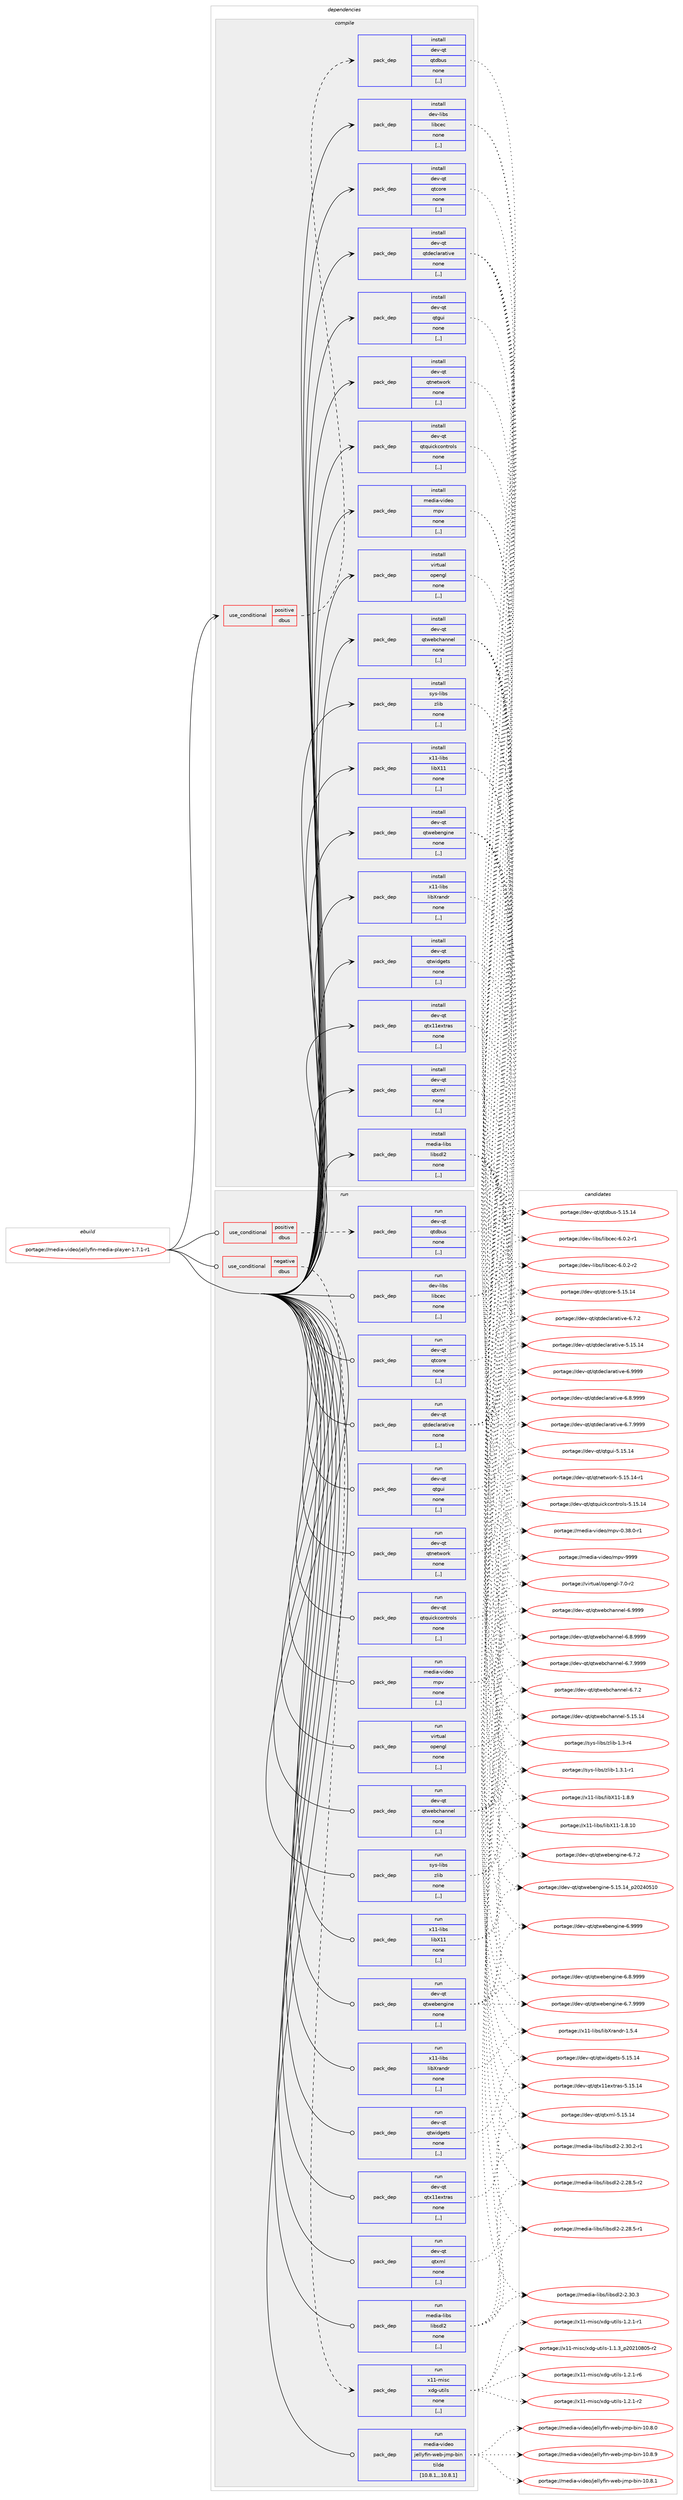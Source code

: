 digraph prolog {

# *************
# Graph options
# *************

newrank=true;
concentrate=true;
compound=true;
graph [rankdir=LR,fontname=Helvetica,fontsize=10,ranksep=1.5];#, ranksep=2.5, nodesep=0.2];
edge  [arrowhead=vee];
node  [fontname=Helvetica,fontsize=10];

# **********
# The ebuild
# **********

subgraph cluster_leftcol {
color=gray;
label=<<i>ebuild</i>>;
id [label="portage://media-video/jellyfin-media-player-1.7.1-r1", color=red, width=4, href="../media-video/jellyfin-media-player-1.7.1-r1.svg"];
}

# ****************
# The dependencies
# ****************

subgraph cluster_midcol {
color=gray;
label=<<i>dependencies</i>>;
subgraph cluster_compile {
fillcolor="#eeeeee";
style=filled;
label=<<i>compile</i>>;
subgraph cond84114 {
dependency329049 [label=<<TABLE BORDER="0" CELLBORDER="1" CELLSPACING="0" CELLPADDING="4"><TR><TD ROWSPAN="3" CELLPADDING="10">use_conditional</TD></TR><TR><TD>positive</TD></TR><TR><TD>dbus</TD></TR></TABLE>>, shape=none, color=red];
subgraph pack242424 {
dependency329050 [label=<<TABLE BORDER="0" CELLBORDER="1" CELLSPACING="0" CELLPADDING="4" WIDTH="220"><TR><TD ROWSPAN="6" CELLPADDING="30">pack_dep</TD></TR><TR><TD WIDTH="110">install</TD></TR><TR><TD>dev-qt</TD></TR><TR><TD>qtdbus</TD></TR><TR><TD>none</TD></TR><TR><TD>[,,]</TD></TR></TABLE>>, shape=none, color=blue];
}
dependency329049:e -> dependency329050:w [weight=20,style="dashed",arrowhead="vee"];
}
id:e -> dependency329049:w [weight=20,style="solid",arrowhead="vee"];
subgraph pack242425 {
dependency329051 [label=<<TABLE BORDER="0" CELLBORDER="1" CELLSPACING="0" CELLPADDING="4" WIDTH="220"><TR><TD ROWSPAN="6" CELLPADDING="30">pack_dep</TD></TR><TR><TD WIDTH="110">install</TD></TR><TR><TD>dev-libs</TD></TR><TR><TD>libcec</TD></TR><TR><TD>none</TD></TR><TR><TD>[,,]</TD></TR></TABLE>>, shape=none, color=blue];
}
id:e -> dependency329051:w [weight=20,style="solid",arrowhead="vee"];
subgraph pack242426 {
dependency329052 [label=<<TABLE BORDER="0" CELLBORDER="1" CELLSPACING="0" CELLPADDING="4" WIDTH="220"><TR><TD ROWSPAN="6" CELLPADDING="30">pack_dep</TD></TR><TR><TD WIDTH="110">install</TD></TR><TR><TD>dev-qt</TD></TR><TR><TD>qtcore</TD></TR><TR><TD>none</TD></TR><TR><TD>[,,]</TD></TR></TABLE>>, shape=none, color=blue];
}
id:e -> dependency329052:w [weight=20,style="solid",arrowhead="vee"];
subgraph pack242427 {
dependency329053 [label=<<TABLE BORDER="0" CELLBORDER="1" CELLSPACING="0" CELLPADDING="4" WIDTH="220"><TR><TD ROWSPAN="6" CELLPADDING="30">pack_dep</TD></TR><TR><TD WIDTH="110">install</TD></TR><TR><TD>dev-qt</TD></TR><TR><TD>qtdeclarative</TD></TR><TR><TD>none</TD></TR><TR><TD>[,,]</TD></TR></TABLE>>, shape=none, color=blue];
}
id:e -> dependency329053:w [weight=20,style="solid",arrowhead="vee"];
subgraph pack242428 {
dependency329054 [label=<<TABLE BORDER="0" CELLBORDER="1" CELLSPACING="0" CELLPADDING="4" WIDTH="220"><TR><TD ROWSPAN="6" CELLPADDING="30">pack_dep</TD></TR><TR><TD WIDTH="110">install</TD></TR><TR><TD>dev-qt</TD></TR><TR><TD>qtgui</TD></TR><TR><TD>none</TD></TR><TR><TD>[,,]</TD></TR></TABLE>>, shape=none, color=blue];
}
id:e -> dependency329054:w [weight=20,style="solid",arrowhead="vee"];
subgraph pack242429 {
dependency329055 [label=<<TABLE BORDER="0" CELLBORDER="1" CELLSPACING="0" CELLPADDING="4" WIDTH="220"><TR><TD ROWSPAN="6" CELLPADDING="30">pack_dep</TD></TR><TR><TD WIDTH="110">install</TD></TR><TR><TD>dev-qt</TD></TR><TR><TD>qtnetwork</TD></TR><TR><TD>none</TD></TR><TR><TD>[,,]</TD></TR></TABLE>>, shape=none, color=blue];
}
id:e -> dependency329055:w [weight=20,style="solid",arrowhead="vee"];
subgraph pack242430 {
dependency329056 [label=<<TABLE BORDER="0" CELLBORDER="1" CELLSPACING="0" CELLPADDING="4" WIDTH="220"><TR><TD ROWSPAN="6" CELLPADDING="30">pack_dep</TD></TR><TR><TD WIDTH="110">install</TD></TR><TR><TD>dev-qt</TD></TR><TR><TD>qtquickcontrols</TD></TR><TR><TD>none</TD></TR><TR><TD>[,,]</TD></TR></TABLE>>, shape=none, color=blue];
}
id:e -> dependency329056:w [weight=20,style="solid",arrowhead="vee"];
subgraph pack242431 {
dependency329057 [label=<<TABLE BORDER="0" CELLBORDER="1" CELLSPACING="0" CELLPADDING="4" WIDTH="220"><TR><TD ROWSPAN="6" CELLPADDING="30">pack_dep</TD></TR><TR><TD WIDTH="110">install</TD></TR><TR><TD>dev-qt</TD></TR><TR><TD>qtwebchannel</TD></TR><TR><TD>none</TD></TR><TR><TD>[,,]</TD></TR></TABLE>>, shape=none, color=blue];
}
id:e -> dependency329057:w [weight=20,style="solid",arrowhead="vee"];
subgraph pack242432 {
dependency329058 [label=<<TABLE BORDER="0" CELLBORDER="1" CELLSPACING="0" CELLPADDING="4" WIDTH="220"><TR><TD ROWSPAN="6" CELLPADDING="30">pack_dep</TD></TR><TR><TD WIDTH="110">install</TD></TR><TR><TD>dev-qt</TD></TR><TR><TD>qtwebengine</TD></TR><TR><TD>none</TD></TR><TR><TD>[,,]</TD></TR></TABLE>>, shape=none, color=blue];
}
id:e -> dependency329058:w [weight=20,style="solid",arrowhead="vee"];
subgraph pack242433 {
dependency329059 [label=<<TABLE BORDER="0" CELLBORDER="1" CELLSPACING="0" CELLPADDING="4" WIDTH="220"><TR><TD ROWSPAN="6" CELLPADDING="30">pack_dep</TD></TR><TR><TD WIDTH="110">install</TD></TR><TR><TD>dev-qt</TD></TR><TR><TD>qtwidgets</TD></TR><TR><TD>none</TD></TR><TR><TD>[,,]</TD></TR></TABLE>>, shape=none, color=blue];
}
id:e -> dependency329059:w [weight=20,style="solid",arrowhead="vee"];
subgraph pack242434 {
dependency329060 [label=<<TABLE BORDER="0" CELLBORDER="1" CELLSPACING="0" CELLPADDING="4" WIDTH="220"><TR><TD ROWSPAN="6" CELLPADDING="30">pack_dep</TD></TR><TR><TD WIDTH="110">install</TD></TR><TR><TD>dev-qt</TD></TR><TR><TD>qtx11extras</TD></TR><TR><TD>none</TD></TR><TR><TD>[,,]</TD></TR></TABLE>>, shape=none, color=blue];
}
id:e -> dependency329060:w [weight=20,style="solid",arrowhead="vee"];
subgraph pack242435 {
dependency329061 [label=<<TABLE BORDER="0" CELLBORDER="1" CELLSPACING="0" CELLPADDING="4" WIDTH="220"><TR><TD ROWSPAN="6" CELLPADDING="30">pack_dep</TD></TR><TR><TD WIDTH="110">install</TD></TR><TR><TD>dev-qt</TD></TR><TR><TD>qtxml</TD></TR><TR><TD>none</TD></TR><TR><TD>[,,]</TD></TR></TABLE>>, shape=none, color=blue];
}
id:e -> dependency329061:w [weight=20,style="solid",arrowhead="vee"];
subgraph pack242436 {
dependency329062 [label=<<TABLE BORDER="0" CELLBORDER="1" CELLSPACING="0" CELLPADDING="4" WIDTH="220"><TR><TD ROWSPAN="6" CELLPADDING="30">pack_dep</TD></TR><TR><TD WIDTH="110">install</TD></TR><TR><TD>media-libs</TD></TR><TR><TD>libsdl2</TD></TR><TR><TD>none</TD></TR><TR><TD>[,,]</TD></TR></TABLE>>, shape=none, color=blue];
}
id:e -> dependency329062:w [weight=20,style="solid",arrowhead="vee"];
subgraph pack242437 {
dependency329063 [label=<<TABLE BORDER="0" CELLBORDER="1" CELLSPACING="0" CELLPADDING="4" WIDTH="220"><TR><TD ROWSPAN="6" CELLPADDING="30">pack_dep</TD></TR><TR><TD WIDTH="110">install</TD></TR><TR><TD>media-video</TD></TR><TR><TD>mpv</TD></TR><TR><TD>none</TD></TR><TR><TD>[,,]</TD></TR></TABLE>>, shape=none, color=blue];
}
id:e -> dependency329063:w [weight=20,style="solid",arrowhead="vee"];
subgraph pack242438 {
dependency329064 [label=<<TABLE BORDER="0" CELLBORDER="1" CELLSPACING="0" CELLPADDING="4" WIDTH="220"><TR><TD ROWSPAN="6" CELLPADDING="30">pack_dep</TD></TR><TR><TD WIDTH="110">install</TD></TR><TR><TD>sys-libs</TD></TR><TR><TD>zlib</TD></TR><TR><TD>none</TD></TR><TR><TD>[,,]</TD></TR></TABLE>>, shape=none, color=blue];
}
id:e -> dependency329064:w [weight=20,style="solid",arrowhead="vee"];
subgraph pack242439 {
dependency329065 [label=<<TABLE BORDER="0" CELLBORDER="1" CELLSPACING="0" CELLPADDING="4" WIDTH="220"><TR><TD ROWSPAN="6" CELLPADDING="30">pack_dep</TD></TR><TR><TD WIDTH="110">install</TD></TR><TR><TD>virtual</TD></TR><TR><TD>opengl</TD></TR><TR><TD>none</TD></TR><TR><TD>[,,]</TD></TR></TABLE>>, shape=none, color=blue];
}
id:e -> dependency329065:w [weight=20,style="solid",arrowhead="vee"];
subgraph pack242440 {
dependency329066 [label=<<TABLE BORDER="0" CELLBORDER="1" CELLSPACING="0" CELLPADDING="4" WIDTH="220"><TR><TD ROWSPAN="6" CELLPADDING="30">pack_dep</TD></TR><TR><TD WIDTH="110">install</TD></TR><TR><TD>x11-libs</TD></TR><TR><TD>libX11</TD></TR><TR><TD>none</TD></TR><TR><TD>[,,]</TD></TR></TABLE>>, shape=none, color=blue];
}
id:e -> dependency329066:w [weight=20,style="solid",arrowhead="vee"];
subgraph pack242441 {
dependency329067 [label=<<TABLE BORDER="0" CELLBORDER="1" CELLSPACING="0" CELLPADDING="4" WIDTH="220"><TR><TD ROWSPAN="6" CELLPADDING="30">pack_dep</TD></TR><TR><TD WIDTH="110">install</TD></TR><TR><TD>x11-libs</TD></TR><TR><TD>libXrandr</TD></TR><TR><TD>none</TD></TR><TR><TD>[,,]</TD></TR></TABLE>>, shape=none, color=blue];
}
id:e -> dependency329067:w [weight=20,style="solid",arrowhead="vee"];
}
subgraph cluster_compileandrun {
fillcolor="#eeeeee";
style=filled;
label=<<i>compile and run</i>>;
}
subgraph cluster_run {
fillcolor="#eeeeee";
style=filled;
label=<<i>run</i>>;
subgraph cond84115 {
dependency329068 [label=<<TABLE BORDER="0" CELLBORDER="1" CELLSPACING="0" CELLPADDING="4"><TR><TD ROWSPAN="3" CELLPADDING="10">use_conditional</TD></TR><TR><TD>negative</TD></TR><TR><TD>dbus</TD></TR></TABLE>>, shape=none, color=red];
subgraph pack242442 {
dependency329069 [label=<<TABLE BORDER="0" CELLBORDER="1" CELLSPACING="0" CELLPADDING="4" WIDTH="220"><TR><TD ROWSPAN="6" CELLPADDING="30">pack_dep</TD></TR><TR><TD WIDTH="110">run</TD></TR><TR><TD>x11-misc</TD></TR><TR><TD>xdg-utils</TD></TR><TR><TD>none</TD></TR><TR><TD>[,,]</TD></TR></TABLE>>, shape=none, color=blue];
}
dependency329068:e -> dependency329069:w [weight=20,style="dashed",arrowhead="vee"];
}
id:e -> dependency329068:w [weight=20,style="solid",arrowhead="odot"];
subgraph cond84116 {
dependency329070 [label=<<TABLE BORDER="0" CELLBORDER="1" CELLSPACING="0" CELLPADDING="4"><TR><TD ROWSPAN="3" CELLPADDING="10">use_conditional</TD></TR><TR><TD>positive</TD></TR><TR><TD>dbus</TD></TR></TABLE>>, shape=none, color=red];
subgraph pack242443 {
dependency329071 [label=<<TABLE BORDER="0" CELLBORDER="1" CELLSPACING="0" CELLPADDING="4" WIDTH="220"><TR><TD ROWSPAN="6" CELLPADDING="30">pack_dep</TD></TR><TR><TD WIDTH="110">run</TD></TR><TR><TD>dev-qt</TD></TR><TR><TD>qtdbus</TD></TR><TR><TD>none</TD></TR><TR><TD>[,,]</TD></TR></TABLE>>, shape=none, color=blue];
}
dependency329070:e -> dependency329071:w [weight=20,style="dashed",arrowhead="vee"];
}
id:e -> dependency329070:w [weight=20,style="solid",arrowhead="odot"];
subgraph pack242444 {
dependency329072 [label=<<TABLE BORDER="0" CELLBORDER="1" CELLSPACING="0" CELLPADDING="4" WIDTH="220"><TR><TD ROWSPAN="6" CELLPADDING="30">pack_dep</TD></TR><TR><TD WIDTH="110">run</TD></TR><TR><TD>dev-libs</TD></TR><TR><TD>libcec</TD></TR><TR><TD>none</TD></TR><TR><TD>[,,]</TD></TR></TABLE>>, shape=none, color=blue];
}
id:e -> dependency329072:w [weight=20,style="solid",arrowhead="odot"];
subgraph pack242445 {
dependency329073 [label=<<TABLE BORDER="0" CELLBORDER="1" CELLSPACING="0" CELLPADDING="4" WIDTH="220"><TR><TD ROWSPAN="6" CELLPADDING="30">pack_dep</TD></TR><TR><TD WIDTH="110">run</TD></TR><TR><TD>dev-qt</TD></TR><TR><TD>qtcore</TD></TR><TR><TD>none</TD></TR><TR><TD>[,,]</TD></TR></TABLE>>, shape=none, color=blue];
}
id:e -> dependency329073:w [weight=20,style="solid",arrowhead="odot"];
subgraph pack242446 {
dependency329074 [label=<<TABLE BORDER="0" CELLBORDER="1" CELLSPACING="0" CELLPADDING="4" WIDTH="220"><TR><TD ROWSPAN="6" CELLPADDING="30">pack_dep</TD></TR><TR><TD WIDTH="110">run</TD></TR><TR><TD>dev-qt</TD></TR><TR><TD>qtdeclarative</TD></TR><TR><TD>none</TD></TR><TR><TD>[,,]</TD></TR></TABLE>>, shape=none, color=blue];
}
id:e -> dependency329074:w [weight=20,style="solid",arrowhead="odot"];
subgraph pack242447 {
dependency329075 [label=<<TABLE BORDER="0" CELLBORDER="1" CELLSPACING="0" CELLPADDING="4" WIDTH="220"><TR><TD ROWSPAN="6" CELLPADDING="30">pack_dep</TD></TR><TR><TD WIDTH="110">run</TD></TR><TR><TD>dev-qt</TD></TR><TR><TD>qtgui</TD></TR><TR><TD>none</TD></TR><TR><TD>[,,]</TD></TR></TABLE>>, shape=none, color=blue];
}
id:e -> dependency329075:w [weight=20,style="solid",arrowhead="odot"];
subgraph pack242448 {
dependency329076 [label=<<TABLE BORDER="0" CELLBORDER="1" CELLSPACING="0" CELLPADDING="4" WIDTH="220"><TR><TD ROWSPAN="6" CELLPADDING="30">pack_dep</TD></TR><TR><TD WIDTH="110">run</TD></TR><TR><TD>dev-qt</TD></TR><TR><TD>qtnetwork</TD></TR><TR><TD>none</TD></TR><TR><TD>[,,]</TD></TR></TABLE>>, shape=none, color=blue];
}
id:e -> dependency329076:w [weight=20,style="solid",arrowhead="odot"];
subgraph pack242449 {
dependency329077 [label=<<TABLE BORDER="0" CELLBORDER="1" CELLSPACING="0" CELLPADDING="4" WIDTH="220"><TR><TD ROWSPAN="6" CELLPADDING="30">pack_dep</TD></TR><TR><TD WIDTH="110">run</TD></TR><TR><TD>dev-qt</TD></TR><TR><TD>qtquickcontrols</TD></TR><TR><TD>none</TD></TR><TR><TD>[,,]</TD></TR></TABLE>>, shape=none, color=blue];
}
id:e -> dependency329077:w [weight=20,style="solid",arrowhead="odot"];
subgraph pack242450 {
dependency329078 [label=<<TABLE BORDER="0" CELLBORDER="1" CELLSPACING="0" CELLPADDING="4" WIDTH="220"><TR><TD ROWSPAN="6" CELLPADDING="30">pack_dep</TD></TR><TR><TD WIDTH="110">run</TD></TR><TR><TD>dev-qt</TD></TR><TR><TD>qtwebchannel</TD></TR><TR><TD>none</TD></TR><TR><TD>[,,]</TD></TR></TABLE>>, shape=none, color=blue];
}
id:e -> dependency329078:w [weight=20,style="solid",arrowhead="odot"];
subgraph pack242451 {
dependency329079 [label=<<TABLE BORDER="0" CELLBORDER="1" CELLSPACING="0" CELLPADDING="4" WIDTH="220"><TR><TD ROWSPAN="6" CELLPADDING="30">pack_dep</TD></TR><TR><TD WIDTH="110">run</TD></TR><TR><TD>dev-qt</TD></TR><TR><TD>qtwebengine</TD></TR><TR><TD>none</TD></TR><TR><TD>[,,]</TD></TR></TABLE>>, shape=none, color=blue];
}
id:e -> dependency329079:w [weight=20,style="solid",arrowhead="odot"];
subgraph pack242452 {
dependency329080 [label=<<TABLE BORDER="0" CELLBORDER="1" CELLSPACING="0" CELLPADDING="4" WIDTH="220"><TR><TD ROWSPAN="6" CELLPADDING="30">pack_dep</TD></TR><TR><TD WIDTH="110">run</TD></TR><TR><TD>dev-qt</TD></TR><TR><TD>qtwidgets</TD></TR><TR><TD>none</TD></TR><TR><TD>[,,]</TD></TR></TABLE>>, shape=none, color=blue];
}
id:e -> dependency329080:w [weight=20,style="solid",arrowhead="odot"];
subgraph pack242453 {
dependency329081 [label=<<TABLE BORDER="0" CELLBORDER="1" CELLSPACING="0" CELLPADDING="4" WIDTH="220"><TR><TD ROWSPAN="6" CELLPADDING="30">pack_dep</TD></TR><TR><TD WIDTH="110">run</TD></TR><TR><TD>dev-qt</TD></TR><TR><TD>qtx11extras</TD></TR><TR><TD>none</TD></TR><TR><TD>[,,]</TD></TR></TABLE>>, shape=none, color=blue];
}
id:e -> dependency329081:w [weight=20,style="solid",arrowhead="odot"];
subgraph pack242454 {
dependency329082 [label=<<TABLE BORDER="0" CELLBORDER="1" CELLSPACING="0" CELLPADDING="4" WIDTH="220"><TR><TD ROWSPAN="6" CELLPADDING="30">pack_dep</TD></TR><TR><TD WIDTH="110">run</TD></TR><TR><TD>dev-qt</TD></TR><TR><TD>qtxml</TD></TR><TR><TD>none</TD></TR><TR><TD>[,,]</TD></TR></TABLE>>, shape=none, color=blue];
}
id:e -> dependency329082:w [weight=20,style="solid",arrowhead="odot"];
subgraph pack242455 {
dependency329083 [label=<<TABLE BORDER="0" CELLBORDER="1" CELLSPACING="0" CELLPADDING="4" WIDTH="220"><TR><TD ROWSPAN="6" CELLPADDING="30">pack_dep</TD></TR><TR><TD WIDTH="110">run</TD></TR><TR><TD>media-libs</TD></TR><TR><TD>libsdl2</TD></TR><TR><TD>none</TD></TR><TR><TD>[,,]</TD></TR></TABLE>>, shape=none, color=blue];
}
id:e -> dependency329083:w [weight=20,style="solid",arrowhead="odot"];
subgraph pack242456 {
dependency329084 [label=<<TABLE BORDER="0" CELLBORDER="1" CELLSPACING="0" CELLPADDING="4" WIDTH="220"><TR><TD ROWSPAN="6" CELLPADDING="30">pack_dep</TD></TR><TR><TD WIDTH="110">run</TD></TR><TR><TD>media-video</TD></TR><TR><TD>jellyfin-web-jmp-bin</TD></TR><TR><TD>tilde</TD></TR><TR><TD>[10.8.1,,,10.8.1]</TD></TR></TABLE>>, shape=none, color=blue];
}
id:e -> dependency329084:w [weight=20,style="solid",arrowhead="odot"];
subgraph pack242457 {
dependency329085 [label=<<TABLE BORDER="0" CELLBORDER="1" CELLSPACING="0" CELLPADDING="4" WIDTH="220"><TR><TD ROWSPAN="6" CELLPADDING="30">pack_dep</TD></TR><TR><TD WIDTH="110">run</TD></TR><TR><TD>media-video</TD></TR><TR><TD>mpv</TD></TR><TR><TD>none</TD></TR><TR><TD>[,,]</TD></TR></TABLE>>, shape=none, color=blue];
}
id:e -> dependency329085:w [weight=20,style="solid",arrowhead="odot"];
subgraph pack242458 {
dependency329086 [label=<<TABLE BORDER="0" CELLBORDER="1" CELLSPACING="0" CELLPADDING="4" WIDTH="220"><TR><TD ROWSPAN="6" CELLPADDING="30">pack_dep</TD></TR><TR><TD WIDTH="110">run</TD></TR><TR><TD>sys-libs</TD></TR><TR><TD>zlib</TD></TR><TR><TD>none</TD></TR><TR><TD>[,,]</TD></TR></TABLE>>, shape=none, color=blue];
}
id:e -> dependency329086:w [weight=20,style="solid",arrowhead="odot"];
subgraph pack242459 {
dependency329087 [label=<<TABLE BORDER="0" CELLBORDER="1" CELLSPACING="0" CELLPADDING="4" WIDTH="220"><TR><TD ROWSPAN="6" CELLPADDING="30">pack_dep</TD></TR><TR><TD WIDTH="110">run</TD></TR><TR><TD>virtual</TD></TR><TR><TD>opengl</TD></TR><TR><TD>none</TD></TR><TR><TD>[,,]</TD></TR></TABLE>>, shape=none, color=blue];
}
id:e -> dependency329087:w [weight=20,style="solid",arrowhead="odot"];
subgraph pack242460 {
dependency329088 [label=<<TABLE BORDER="0" CELLBORDER="1" CELLSPACING="0" CELLPADDING="4" WIDTH="220"><TR><TD ROWSPAN="6" CELLPADDING="30">pack_dep</TD></TR><TR><TD WIDTH="110">run</TD></TR><TR><TD>x11-libs</TD></TR><TR><TD>libX11</TD></TR><TR><TD>none</TD></TR><TR><TD>[,,]</TD></TR></TABLE>>, shape=none, color=blue];
}
id:e -> dependency329088:w [weight=20,style="solid",arrowhead="odot"];
subgraph pack242461 {
dependency329089 [label=<<TABLE BORDER="0" CELLBORDER="1" CELLSPACING="0" CELLPADDING="4" WIDTH="220"><TR><TD ROWSPAN="6" CELLPADDING="30">pack_dep</TD></TR><TR><TD WIDTH="110">run</TD></TR><TR><TD>x11-libs</TD></TR><TR><TD>libXrandr</TD></TR><TR><TD>none</TD></TR><TR><TD>[,,]</TD></TR></TABLE>>, shape=none, color=blue];
}
id:e -> dependency329089:w [weight=20,style="solid",arrowhead="odot"];
}
}

# **************
# The candidates
# **************

subgraph cluster_choices {
rank=same;
color=gray;
label=<<i>candidates</i>>;

subgraph choice242424 {
color=black;
nodesep=1;
choice1001011184511311647113116100981171154553464953464952 [label="portage://dev-qt/qtdbus-5.15.14", color=red, width=4,href="../dev-qt/qtdbus-5.15.14.svg"];
dependency329050:e -> choice1001011184511311647113116100981171154553464953464952:w [style=dotted,weight="100"];
}
subgraph choice242425 {
color=black;
nodesep=1;
choice1001011184510810598115471081059899101994554464846504511450 [label="portage://dev-libs/libcec-6.0.2-r2", color=red, width=4,href="../dev-libs/libcec-6.0.2-r2.svg"];
choice1001011184510810598115471081059899101994554464846504511449 [label="portage://dev-libs/libcec-6.0.2-r1", color=red, width=4,href="../dev-libs/libcec-6.0.2-r1.svg"];
dependency329051:e -> choice1001011184510810598115471081059899101994554464846504511450:w [style=dotted,weight="100"];
dependency329051:e -> choice1001011184510810598115471081059899101994554464846504511449:w [style=dotted,weight="100"];
}
subgraph choice242426 {
color=black;
nodesep=1;
choice1001011184511311647113116991111141014553464953464952 [label="portage://dev-qt/qtcore-5.15.14", color=red, width=4,href="../dev-qt/qtcore-5.15.14.svg"];
dependency329052:e -> choice1001011184511311647113116991111141014553464953464952:w [style=dotted,weight="100"];
}
subgraph choice242427 {
color=black;
nodesep=1;
choice100101118451131164711311610010199108971149711610511810145544657575757 [label="portage://dev-qt/qtdeclarative-6.9999", color=red, width=4,href="../dev-qt/qtdeclarative-6.9999.svg"];
choice1001011184511311647113116100101991089711497116105118101455446564657575757 [label="portage://dev-qt/qtdeclarative-6.8.9999", color=red, width=4,href="../dev-qt/qtdeclarative-6.8.9999.svg"];
choice1001011184511311647113116100101991089711497116105118101455446554657575757 [label="portage://dev-qt/qtdeclarative-6.7.9999", color=red, width=4,href="../dev-qt/qtdeclarative-6.7.9999.svg"];
choice1001011184511311647113116100101991089711497116105118101455446554650 [label="portage://dev-qt/qtdeclarative-6.7.2", color=red, width=4,href="../dev-qt/qtdeclarative-6.7.2.svg"];
choice10010111845113116471131161001019910897114971161051181014553464953464952 [label="portage://dev-qt/qtdeclarative-5.15.14", color=red, width=4,href="../dev-qt/qtdeclarative-5.15.14.svg"];
dependency329053:e -> choice100101118451131164711311610010199108971149711610511810145544657575757:w [style=dotted,weight="100"];
dependency329053:e -> choice1001011184511311647113116100101991089711497116105118101455446564657575757:w [style=dotted,weight="100"];
dependency329053:e -> choice1001011184511311647113116100101991089711497116105118101455446554657575757:w [style=dotted,weight="100"];
dependency329053:e -> choice1001011184511311647113116100101991089711497116105118101455446554650:w [style=dotted,weight="100"];
dependency329053:e -> choice10010111845113116471131161001019910897114971161051181014553464953464952:w [style=dotted,weight="100"];
}
subgraph choice242428 {
color=black;
nodesep=1;
choice10010111845113116471131161031171054553464953464952 [label="portage://dev-qt/qtgui-5.15.14", color=red, width=4,href="../dev-qt/qtgui-5.15.14.svg"];
dependency329054:e -> choice10010111845113116471131161031171054553464953464952:w [style=dotted,weight="100"];
}
subgraph choice242429 {
color=black;
nodesep=1;
choice100101118451131164711311611010111611911111410745534649534649524511449 [label="portage://dev-qt/qtnetwork-5.15.14-r1", color=red, width=4,href="../dev-qt/qtnetwork-5.15.14-r1.svg"];
dependency329055:e -> choice100101118451131164711311611010111611911111410745534649534649524511449:w [style=dotted,weight="100"];
}
subgraph choice242430 {
color=black;
nodesep=1;
choice100101118451131164711311611311710599107991111101161141111081154553464953464952 [label="portage://dev-qt/qtquickcontrols-5.15.14", color=red, width=4,href="../dev-qt/qtquickcontrols-5.15.14.svg"];
dependency329056:e -> choice100101118451131164711311611311710599107991111101161141111081154553464953464952:w [style=dotted,weight="100"];
}
subgraph choice242431 {
color=black;
nodesep=1;
choice100101118451131164711311611910198991049711011010110845544657575757 [label="portage://dev-qt/qtwebchannel-6.9999", color=red, width=4,href="../dev-qt/qtwebchannel-6.9999.svg"];
choice1001011184511311647113116119101989910497110110101108455446564657575757 [label="portage://dev-qt/qtwebchannel-6.8.9999", color=red, width=4,href="../dev-qt/qtwebchannel-6.8.9999.svg"];
choice1001011184511311647113116119101989910497110110101108455446554657575757 [label="portage://dev-qt/qtwebchannel-6.7.9999", color=red, width=4,href="../dev-qt/qtwebchannel-6.7.9999.svg"];
choice1001011184511311647113116119101989910497110110101108455446554650 [label="portage://dev-qt/qtwebchannel-6.7.2", color=red, width=4,href="../dev-qt/qtwebchannel-6.7.2.svg"];
choice10010111845113116471131161191019899104971101101011084553464953464952 [label="portage://dev-qt/qtwebchannel-5.15.14", color=red, width=4,href="../dev-qt/qtwebchannel-5.15.14.svg"];
dependency329057:e -> choice100101118451131164711311611910198991049711011010110845544657575757:w [style=dotted,weight="100"];
dependency329057:e -> choice1001011184511311647113116119101989910497110110101108455446564657575757:w [style=dotted,weight="100"];
dependency329057:e -> choice1001011184511311647113116119101989910497110110101108455446554657575757:w [style=dotted,weight="100"];
dependency329057:e -> choice1001011184511311647113116119101989910497110110101108455446554650:w [style=dotted,weight="100"];
dependency329057:e -> choice10010111845113116471131161191019899104971101101011084553464953464952:w [style=dotted,weight="100"];
}
subgraph choice242432 {
color=black;
nodesep=1;
choice10010111845113116471131161191019810111010310511010145544657575757 [label="portage://dev-qt/qtwebengine-6.9999", color=red, width=4,href="../dev-qt/qtwebengine-6.9999.svg"];
choice100101118451131164711311611910198101110103105110101455446564657575757 [label="portage://dev-qt/qtwebengine-6.8.9999", color=red, width=4,href="../dev-qt/qtwebengine-6.8.9999.svg"];
choice100101118451131164711311611910198101110103105110101455446554657575757 [label="portage://dev-qt/qtwebengine-6.7.9999", color=red, width=4,href="../dev-qt/qtwebengine-6.7.9999.svg"];
choice100101118451131164711311611910198101110103105110101455446554650 [label="portage://dev-qt/qtwebengine-6.7.2", color=red, width=4,href="../dev-qt/qtwebengine-6.7.2.svg"];
choice1001011184511311647113116119101981011101031051101014553464953464952951125048505248534948 [label="portage://dev-qt/qtwebengine-5.15.14_p20240510", color=red, width=4,href="../dev-qt/qtwebengine-5.15.14_p20240510.svg"];
dependency329058:e -> choice10010111845113116471131161191019810111010310511010145544657575757:w [style=dotted,weight="100"];
dependency329058:e -> choice100101118451131164711311611910198101110103105110101455446564657575757:w [style=dotted,weight="100"];
dependency329058:e -> choice100101118451131164711311611910198101110103105110101455446554657575757:w [style=dotted,weight="100"];
dependency329058:e -> choice100101118451131164711311611910198101110103105110101455446554650:w [style=dotted,weight="100"];
dependency329058:e -> choice1001011184511311647113116119101981011101031051101014553464953464952951125048505248534948:w [style=dotted,weight="100"];
}
subgraph choice242433 {
color=black;
nodesep=1;
choice10010111845113116471131161191051001031011161154553464953464952 [label="portage://dev-qt/qtwidgets-5.15.14", color=red, width=4,href="../dev-qt/qtwidgets-5.15.14.svg"];
dependency329059:e -> choice10010111845113116471131161191051001031011161154553464953464952:w [style=dotted,weight="100"];
}
subgraph choice242434 {
color=black;
nodesep=1;
choice10010111845113116471131161204949101120116114971154553464953464952 [label="portage://dev-qt/qtx11extras-5.15.14", color=red, width=4,href="../dev-qt/qtx11extras-5.15.14.svg"];
dependency329060:e -> choice10010111845113116471131161204949101120116114971154553464953464952:w [style=dotted,weight="100"];
}
subgraph choice242435 {
color=black;
nodesep=1;
choice10010111845113116471131161201091084553464953464952 [label="portage://dev-qt/qtxml-5.15.14", color=red, width=4,href="../dev-qt/qtxml-5.15.14.svg"];
dependency329061:e -> choice10010111845113116471131161201091084553464953464952:w [style=dotted,weight="100"];
}
subgraph choice242436 {
color=black;
nodesep=1;
choice10910110010597451081059811547108105981151001085045504651484651 [label="portage://media-libs/libsdl2-2.30.3", color=red, width=4,href="../media-libs/libsdl2-2.30.3.svg"];
choice109101100105974510810598115471081059811510010850455046514846504511449 [label="portage://media-libs/libsdl2-2.30.2-r1", color=red, width=4,href="../media-libs/libsdl2-2.30.2-r1.svg"];
choice109101100105974510810598115471081059811510010850455046505646534511450 [label="portage://media-libs/libsdl2-2.28.5-r2", color=red, width=4,href="../media-libs/libsdl2-2.28.5-r2.svg"];
choice109101100105974510810598115471081059811510010850455046505646534511449 [label="portage://media-libs/libsdl2-2.28.5-r1", color=red, width=4,href="../media-libs/libsdl2-2.28.5-r1.svg"];
dependency329062:e -> choice10910110010597451081059811547108105981151001085045504651484651:w [style=dotted,weight="100"];
dependency329062:e -> choice109101100105974510810598115471081059811510010850455046514846504511449:w [style=dotted,weight="100"];
dependency329062:e -> choice109101100105974510810598115471081059811510010850455046505646534511450:w [style=dotted,weight="100"];
dependency329062:e -> choice109101100105974510810598115471081059811510010850455046505646534511449:w [style=dotted,weight="100"];
}
subgraph choice242437 {
color=black;
nodesep=1;
choice1091011001059745118105100101111471091121184557575757 [label="portage://media-video/mpv-9999", color=red, width=4,href="../media-video/mpv-9999.svg"];
choice109101100105974511810510010111147109112118454846515646484511449 [label="portage://media-video/mpv-0.38.0-r1", color=red, width=4,href="../media-video/mpv-0.38.0-r1.svg"];
dependency329063:e -> choice1091011001059745118105100101111471091121184557575757:w [style=dotted,weight="100"];
dependency329063:e -> choice109101100105974511810510010111147109112118454846515646484511449:w [style=dotted,weight="100"];
}
subgraph choice242438 {
color=black;
nodesep=1;
choice115121115451081059811547122108105984549465146494511449 [label="portage://sys-libs/zlib-1.3.1-r1", color=red, width=4,href="../sys-libs/zlib-1.3.1-r1.svg"];
choice11512111545108105981154712210810598454946514511452 [label="portage://sys-libs/zlib-1.3-r4", color=red, width=4,href="../sys-libs/zlib-1.3-r4.svg"];
dependency329064:e -> choice115121115451081059811547122108105984549465146494511449:w [style=dotted,weight="100"];
dependency329064:e -> choice11512111545108105981154712210810598454946514511452:w [style=dotted,weight="100"];
}
subgraph choice242439 {
color=black;
nodesep=1;
choice1181051141161179710847111112101110103108455546484511450 [label="portage://virtual/opengl-7.0-r2", color=red, width=4,href="../virtual/opengl-7.0-r2.svg"];
dependency329065:e -> choice1181051141161179710847111112101110103108455546484511450:w [style=dotted,weight="100"];
}
subgraph choice242440 {
color=black;
nodesep=1;
choice12049494510810598115471081059888494945494656464948 [label="portage://x11-libs/libX11-1.8.10", color=red, width=4,href="../x11-libs/libX11-1.8.10.svg"];
choice120494945108105981154710810598884949454946564657 [label="portage://x11-libs/libX11-1.8.9", color=red, width=4,href="../x11-libs/libX11-1.8.9.svg"];
dependency329066:e -> choice12049494510810598115471081059888494945494656464948:w [style=dotted,weight="100"];
dependency329066:e -> choice120494945108105981154710810598884949454946564657:w [style=dotted,weight="100"];
}
subgraph choice242441 {
color=black;
nodesep=1;
choice1204949451081059811547108105988811497110100114454946534652 [label="portage://x11-libs/libXrandr-1.5.4", color=red, width=4,href="../x11-libs/libXrandr-1.5.4.svg"];
dependency329067:e -> choice1204949451081059811547108105988811497110100114454946534652:w [style=dotted,weight="100"];
}
subgraph choice242442 {
color=black;
nodesep=1;
choice1204949451091051159947120100103451171161051081154549465046494511454 [label="portage://x11-misc/xdg-utils-1.2.1-r6", color=red, width=4,href="../x11-misc/xdg-utils-1.2.1-r6.svg"];
choice1204949451091051159947120100103451171161051081154549465046494511450 [label="portage://x11-misc/xdg-utils-1.2.1-r2", color=red, width=4,href="../x11-misc/xdg-utils-1.2.1-r2.svg"];
choice1204949451091051159947120100103451171161051081154549465046494511449 [label="portage://x11-misc/xdg-utils-1.2.1-r1", color=red, width=4,href="../x11-misc/xdg-utils-1.2.1-r1.svg"];
choice1204949451091051159947120100103451171161051081154549464946519511250485049485648534511450 [label="portage://x11-misc/xdg-utils-1.1.3_p20210805-r2", color=red, width=4,href="../x11-misc/xdg-utils-1.1.3_p20210805-r2.svg"];
dependency329069:e -> choice1204949451091051159947120100103451171161051081154549465046494511454:w [style=dotted,weight="100"];
dependency329069:e -> choice1204949451091051159947120100103451171161051081154549465046494511450:w [style=dotted,weight="100"];
dependency329069:e -> choice1204949451091051159947120100103451171161051081154549465046494511449:w [style=dotted,weight="100"];
dependency329069:e -> choice1204949451091051159947120100103451171161051081154549464946519511250485049485648534511450:w [style=dotted,weight="100"];
}
subgraph choice242443 {
color=black;
nodesep=1;
choice1001011184511311647113116100981171154553464953464952 [label="portage://dev-qt/qtdbus-5.15.14", color=red, width=4,href="../dev-qt/qtdbus-5.15.14.svg"];
dependency329071:e -> choice1001011184511311647113116100981171154553464953464952:w [style=dotted,weight="100"];
}
subgraph choice242444 {
color=black;
nodesep=1;
choice1001011184510810598115471081059899101994554464846504511450 [label="portage://dev-libs/libcec-6.0.2-r2", color=red, width=4,href="../dev-libs/libcec-6.0.2-r2.svg"];
choice1001011184510810598115471081059899101994554464846504511449 [label="portage://dev-libs/libcec-6.0.2-r1", color=red, width=4,href="../dev-libs/libcec-6.0.2-r1.svg"];
dependency329072:e -> choice1001011184510810598115471081059899101994554464846504511450:w [style=dotted,weight="100"];
dependency329072:e -> choice1001011184510810598115471081059899101994554464846504511449:w [style=dotted,weight="100"];
}
subgraph choice242445 {
color=black;
nodesep=1;
choice1001011184511311647113116991111141014553464953464952 [label="portage://dev-qt/qtcore-5.15.14", color=red, width=4,href="../dev-qt/qtcore-5.15.14.svg"];
dependency329073:e -> choice1001011184511311647113116991111141014553464953464952:w [style=dotted,weight="100"];
}
subgraph choice242446 {
color=black;
nodesep=1;
choice100101118451131164711311610010199108971149711610511810145544657575757 [label="portage://dev-qt/qtdeclarative-6.9999", color=red, width=4,href="../dev-qt/qtdeclarative-6.9999.svg"];
choice1001011184511311647113116100101991089711497116105118101455446564657575757 [label="portage://dev-qt/qtdeclarative-6.8.9999", color=red, width=4,href="../dev-qt/qtdeclarative-6.8.9999.svg"];
choice1001011184511311647113116100101991089711497116105118101455446554657575757 [label="portage://dev-qt/qtdeclarative-6.7.9999", color=red, width=4,href="../dev-qt/qtdeclarative-6.7.9999.svg"];
choice1001011184511311647113116100101991089711497116105118101455446554650 [label="portage://dev-qt/qtdeclarative-6.7.2", color=red, width=4,href="../dev-qt/qtdeclarative-6.7.2.svg"];
choice10010111845113116471131161001019910897114971161051181014553464953464952 [label="portage://dev-qt/qtdeclarative-5.15.14", color=red, width=4,href="../dev-qt/qtdeclarative-5.15.14.svg"];
dependency329074:e -> choice100101118451131164711311610010199108971149711610511810145544657575757:w [style=dotted,weight="100"];
dependency329074:e -> choice1001011184511311647113116100101991089711497116105118101455446564657575757:w [style=dotted,weight="100"];
dependency329074:e -> choice1001011184511311647113116100101991089711497116105118101455446554657575757:w [style=dotted,weight="100"];
dependency329074:e -> choice1001011184511311647113116100101991089711497116105118101455446554650:w [style=dotted,weight="100"];
dependency329074:e -> choice10010111845113116471131161001019910897114971161051181014553464953464952:w [style=dotted,weight="100"];
}
subgraph choice242447 {
color=black;
nodesep=1;
choice10010111845113116471131161031171054553464953464952 [label="portage://dev-qt/qtgui-5.15.14", color=red, width=4,href="../dev-qt/qtgui-5.15.14.svg"];
dependency329075:e -> choice10010111845113116471131161031171054553464953464952:w [style=dotted,weight="100"];
}
subgraph choice242448 {
color=black;
nodesep=1;
choice100101118451131164711311611010111611911111410745534649534649524511449 [label="portage://dev-qt/qtnetwork-5.15.14-r1", color=red, width=4,href="../dev-qt/qtnetwork-5.15.14-r1.svg"];
dependency329076:e -> choice100101118451131164711311611010111611911111410745534649534649524511449:w [style=dotted,weight="100"];
}
subgraph choice242449 {
color=black;
nodesep=1;
choice100101118451131164711311611311710599107991111101161141111081154553464953464952 [label="portage://dev-qt/qtquickcontrols-5.15.14", color=red, width=4,href="../dev-qt/qtquickcontrols-5.15.14.svg"];
dependency329077:e -> choice100101118451131164711311611311710599107991111101161141111081154553464953464952:w [style=dotted,weight="100"];
}
subgraph choice242450 {
color=black;
nodesep=1;
choice100101118451131164711311611910198991049711011010110845544657575757 [label="portage://dev-qt/qtwebchannel-6.9999", color=red, width=4,href="../dev-qt/qtwebchannel-6.9999.svg"];
choice1001011184511311647113116119101989910497110110101108455446564657575757 [label="portage://dev-qt/qtwebchannel-6.8.9999", color=red, width=4,href="../dev-qt/qtwebchannel-6.8.9999.svg"];
choice1001011184511311647113116119101989910497110110101108455446554657575757 [label="portage://dev-qt/qtwebchannel-6.7.9999", color=red, width=4,href="../dev-qt/qtwebchannel-6.7.9999.svg"];
choice1001011184511311647113116119101989910497110110101108455446554650 [label="portage://dev-qt/qtwebchannel-6.7.2", color=red, width=4,href="../dev-qt/qtwebchannel-6.7.2.svg"];
choice10010111845113116471131161191019899104971101101011084553464953464952 [label="portage://dev-qt/qtwebchannel-5.15.14", color=red, width=4,href="../dev-qt/qtwebchannel-5.15.14.svg"];
dependency329078:e -> choice100101118451131164711311611910198991049711011010110845544657575757:w [style=dotted,weight="100"];
dependency329078:e -> choice1001011184511311647113116119101989910497110110101108455446564657575757:w [style=dotted,weight="100"];
dependency329078:e -> choice1001011184511311647113116119101989910497110110101108455446554657575757:w [style=dotted,weight="100"];
dependency329078:e -> choice1001011184511311647113116119101989910497110110101108455446554650:w [style=dotted,weight="100"];
dependency329078:e -> choice10010111845113116471131161191019899104971101101011084553464953464952:w [style=dotted,weight="100"];
}
subgraph choice242451 {
color=black;
nodesep=1;
choice10010111845113116471131161191019810111010310511010145544657575757 [label="portage://dev-qt/qtwebengine-6.9999", color=red, width=4,href="../dev-qt/qtwebengine-6.9999.svg"];
choice100101118451131164711311611910198101110103105110101455446564657575757 [label="portage://dev-qt/qtwebengine-6.8.9999", color=red, width=4,href="../dev-qt/qtwebengine-6.8.9999.svg"];
choice100101118451131164711311611910198101110103105110101455446554657575757 [label="portage://dev-qt/qtwebengine-6.7.9999", color=red, width=4,href="../dev-qt/qtwebengine-6.7.9999.svg"];
choice100101118451131164711311611910198101110103105110101455446554650 [label="portage://dev-qt/qtwebengine-6.7.2", color=red, width=4,href="../dev-qt/qtwebengine-6.7.2.svg"];
choice1001011184511311647113116119101981011101031051101014553464953464952951125048505248534948 [label="portage://dev-qt/qtwebengine-5.15.14_p20240510", color=red, width=4,href="../dev-qt/qtwebengine-5.15.14_p20240510.svg"];
dependency329079:e -> choice10010111845113116471131161191019810111010310511010145544657575757:w [style=dotted,weight="100"];
dependency329079:e -> choice100101118451131164711311611910198101110103105110101455446564657575757:w [style=dotted,weight="100"];
dependency329079:e -> choice100101118451131164711311611910198101110103105110101455446554657575757:w [style=dotted,weight="100"];
dependency329079:e -> choice100101118451131164711311611910198101110103105110101455446554650:w [style=dotted,weight="100"];
dependency329079:e -> choice1001011184511311647113116119101981011101031051101014553464953464952951125048505248534948:w [style=dotted,weight="100"];
}
subgraph choice242452 {
color=black;
nodesep=1;
choice10010111845113116471131161191051001031011161154553464953464952 [label="portage://dev-qt/qtwidgets-5.15.14", color=red, width=4,href="../dev-qt/qtwidgets-5.15.14.svg"];
dependency329080:e -> choice10010111845113116471131161191051001031011161154553464953464952:w [style=dotted,weight="100"];
}
subgraph choice242453 {
color=black;
nodesep=1;
choice10010111845113116471131161204949101120116114971154553464953464952 [label="portage://dev-qt/qtx11extras-5.15.14", color=red, width=4,href="../dev-qt/qtx11extras-5.15.14.svg"];
dependency329081:e -> choice10010111845113116471131161204949101120116114971154553464953464952:w [style=dotted,weight="100"];
}
subgraph choice242454 {
color=black;
nodesep=1;
choice10010111845113116471131161201091084553464953464952 [label="portage://dev-qt/qtxml-5.15.14", color=red, width=4,href="../dev-qt/qtxml-5.15.14.svg"];
dependency329082:e -> choice10010111845113116471131161201091084553464953464952:w [style=dotted,weight="100"];
}
subgraph choice242455 {
color=black;
nodesep=1;
choice10910110010597451081059811547108105981151001085045504651484651 [label="portage://media-libs/libsdl2-2.30.3", color=red, width=4,href="../media-libs/libsdl2-2.30.3.svg"];
choice109101100105974510810598115471081059811510010850455046514846504511449 [label="portage://media-libs/libsdl2-2.30.2-r1", color=red, width=4,href="../media-libs/libsdl2-2.30.2-r1.svg"];
choice109101100105974510810598115471081059811510010850455046505646534511450 [label="portage://media-libs/libsdl2-2.28.5-r2", color=red, width=4,href="../media-libs/libsdl2-2.28.5-r2.svg"];
choice109101100105974510810598115471081059811510010850455046505646534511449 [label="portage://media-libs/libsdl2-2.28.5-r1", color=red, width=4,href="../media-libs/libsdl2-2.28.5-r1.svg"];
dependency329083:e -> choice10910110010597451081059811547108105981151001085045504651484651:w [style=dotted,weight="100"];
dependency329083:e -> choice109101100105974510810598115471081059811510010850455046514846504511449:w [style=dotted,weight="100"];
dependency329083:e -> choice109101100105974510810598115471081059811510010850455046505646534511450:w [style=dotted,weight="100"];
dependency329083:e -> choice109101100105974510810598115471081059811510010850455046505646534511449:w [style=dotted,weight="100"];
}
subgraph choice242456 {
color=black;
nodesep=1;
choice109101100105974511810510010111147106101108108121102105110451191019845106109112459810511045494846564657 [label="portage://media-video/jellyfin-web-jmp-bin-10.8.9", color=red, width=4,href="../media-video/jellyfin-web-jmp-bin-10.8.9.svg"];
choice109101100105974511810510010111147106101108108121102105110451191019845106109112459810511045494846564649 [label="portage://media-video/jellyfin-web-jmp-bin-10.8.1", color=red, width=4,href="../media-video/jellyfin-web-jmp-bin-10.8.1.svg"];
choice109101100105974511810510010111147106101108108121102105110451191019845106109112459810511045494846564648 [label="portage://media-video/jellyfin-web-jmp-bin-10.8.0", color=red, width=4,href="../media-video/jellyfin-web-jmp-bin-10.8.0.svg"];
dependency329084:e -> choice109101100105974511810510010111147106101108108121102105110451191019845106109112459810511045494846564657:w [style=dotted,weight="100"];
dependency329084:e -> choice109101100105974511810510010111147106101108108121102105110451191019845106109112459810511045494846564649:w [style=dotted,weight="100"];
dependency329084:e -> choice109101100105974511810510010111147106101108108121102105110451191019845106109112459810511045494846564648:w [style=dotted,weight="100"];
}
subgraph choice242457 {
color=black;
nodesep=1;
choice1091011001059745118105100101111471091121184557575757 [label="portage://media-video/mpv-9999", color=red, width=4,href="../media-video/mpv-9999.svg"];
choice109101100105974511810510010111147109112118454846515646484511449 [label="portage://media-video/mpv-0.38.0-r1", color=red, width=4,href="../media-video/mpv-0.38.0-r1.svg"];
dependency329085:e -> choice1091011001059745118105100101111471091121184557575757:w [style=dotted,weight="100"];
dependency329085:e -> choice109101100105974511810510010111147109112118454846515646484511449:w [style=dotted,weight="100"];
}
subgraph choice242458 {
color=black;
nodesep=1;
choice115121115451081059811547122108105984549465146494511449 [label="portage://sys-libs/zlib-1.3.1-r1", color=red, width=4,href="../sys-libs/zlib-1.3.1-r1.svg"];
choice11512111545108105981154712210810598454946514511452 [label="portage://sys-libs/zlib-1.3-r4", color=red, width=4,href="../sys-libs/zlib-1.3-r4.svg"];
dependency329086:e -> choice115121115451081059811547122108105984549465146494511449:w [style=dotted,weight="100"];
dependency329086:e -> choice11512111545108105981154712210810598454946514511452:w [style=dotted,weight="100"];
}
subgraph choice242459 {
color=black;
nodesep=1;
choice1181051141161179710847111112101110103108455546484511450 [label="portage://virtual/opengl-7.0-r2", color=red, width=4,href="../virtual/opengl-7.0-r2.svg"];
dependency329087:e -> choice1181051141161179710847111112101110103108455546484511450:w [style=dotted,weight="100"];
}
subgraph choice242460 {
color=black;
nodesep=1;
choice12049494510810598115471081059888494945494656464948 [label="portage://x11-libs/libX11-1.8.10", color=red, width=4,href="../x11-libs/libX11-1.8.10.svg"];
choice120494945108105981154710810598884949454946564657 [label="portage://x11-libs/libX11-1.8.9", color=red, width=4,href="../x11-libs/libX11-1.8.9.svg"];
dependency329088:e -> choice12049494510810598115471081059888494945494656464948:w [style=dotted,weight="100"];
dependency329088:e -> choice120494945108105981154710810598884949454946564657:w [style=dotted,weight="100"];
}
subgraph choice242461 {
color=black;
nodesep=1;
choice1204949451081059811547108105988811497110100114454946534652 [label="portage://x11-libs/libXrandr-1.5.4", color=red, width=4,href="../x11-libs/libXrandr-1.5.4.svg"];
dependency329089:e -> choice1204949451081059811547108105988811497110100114454946534652:w [style=dotted,weight="100"];
}
}

}
